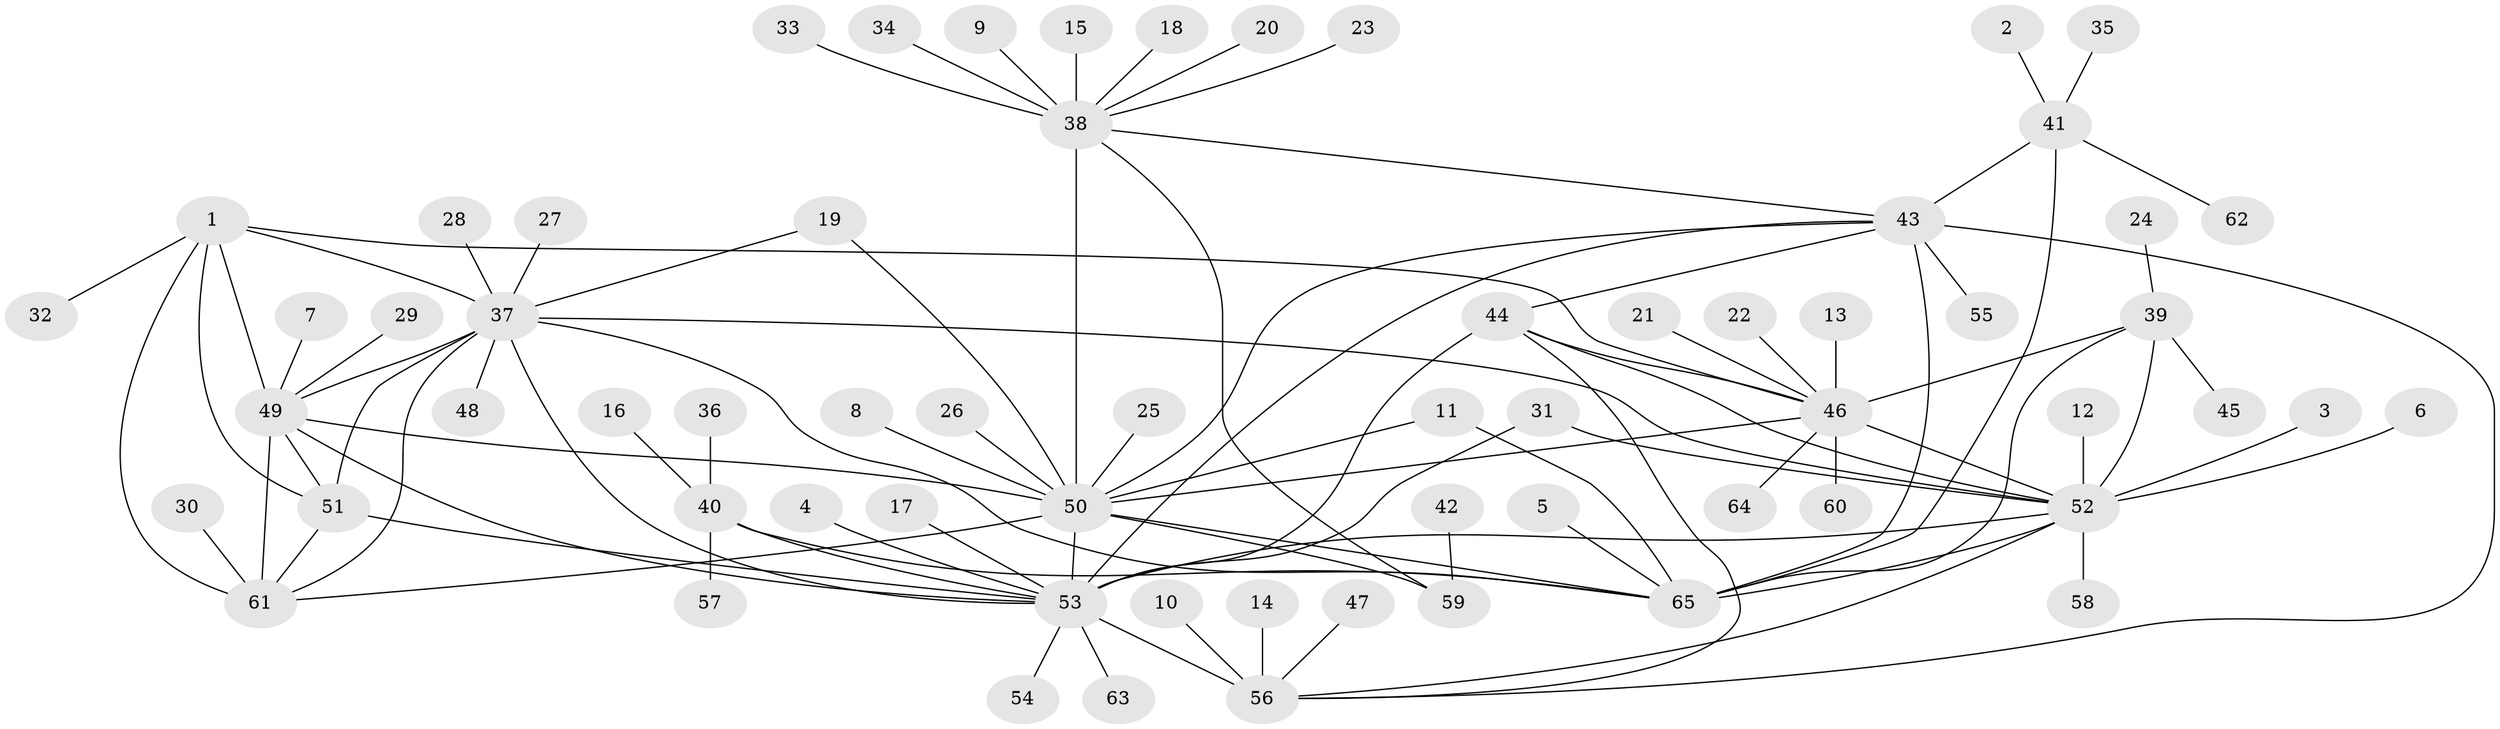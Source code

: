 // original degree distribution, {8: 0.06153846153846154, 7: 0.038461538461538464, 15: 0.007692307692307693, 5: 0.015384615384615385, 13: 0.015384615384615385, 14: 0.015384615384615385, 10: 0.03076923076923077, 6: 0.03076923076923077, 9: 0.015384615384615385, 12: 0.007692307692307693, 1: 0.5769230769230769, 2: 0.14615384615384616, 3: 0.038461538461538464}
// Generated by graph-tools (version 1.1) at 2025/50/03/09/25 03:50:38]
// undirected, 65 vertices, 96 edges
graph export_dot {
graph [start="1"]
  node [color=gray90,style=filled];
  1;
  2;
  3;
  4;
  5;
  6;
  7;
  8;
  9;
  10;
  11;
  12;
  13;
  14;
  15;
  16;
  17;
  18;
  19;
  20;
  21;
  22;
  23;
  24;
  25;
  26;
  27;
  28;
  29;
  30;
  31;
  32;
  33;
  34;
  35;
  36;
  37;
  38;
  39;
  40;
  41;
  42;
  43;
  44;
  45;
  46;
  47;
  48;
  49;
  50;
  51;
  52;
  53;
  54;
  55;
  56;
  57;
  58;
  59;
  60;
  61;
  62;
  63;
  64;
  65;
  1 -- 32 [weight=1.0];
  1 -- 37 [weight=2.0];
  1 -- 46 [weight=1.0];
  1 -- 49 [weight=2.0];
  1 -- 51 [weight=2.0];
  1 -- 61 [weight=2.0];
  2 -- 41 [weight=1.0];
  3 -- 52 [weight=1.0];
  4 -- 53 [weight=1.0];
  5 -- 65 [weight=1.0];
  6 -- 52 [weight=1.0];
  7 -- 49 [weight=1.0];
  8 -- 50 [weight=1.0];
  9 -- 38 [weight=1.0];
  10 -- 56 [weight=1.0];
  11 -- 50 [weight=1.0];
  11 -- 65 [weight=1.0];
  12 -- 52 [weight=1.0];
  13 -- 46 [weight=1.0];
  14 -- 56 [weight=1.0];
  15 -- 38 [weight=1.0];
  16 -- 40 [weight=1.0];
  17 -- 53 [weight=1.0];
  18 -- 38 [weight=1.0];
  19 -- 37 [weight=1.0];
  19 -- 50 [weight=1.0];
  20 -- 38 [weight=1.0];
  21 -- 46 [weight=1.0];
  22 -- 46 [weight=1.0];
  23 -- 38 [weight=1.0];
  24 -- 39 [weight=1.0];
  25 -- 50 [weight=1.0];
  26 -- 50 [weight=1.0];
  27 -- 37 [weight=1.0];
  28 -- 37 [weight=1.0];
  29 -- 49 [weight=1.0];
  30 -- 61 [weight=1.0];
  31 -- 52 [weight=1.0];
  31 -- 53 [weight=1.0];
  33 -- 38 [weight=1.0];
  34 -- 38 [weight=1.0];
  35 -- 41 [weight=1.0];
  36 -- 40 [weight=1.0];
  37 -- 48 [weight=1.0];
  37 -- 49 [weight=1.0];
  37 -- 51 [weight=1.0];
  37 -- 52 [weight=1.0];
  37 -- 53 [weight=1.0];
  37 -- 61 [weight=1.0];
  37 -- 65 [weight=1.0];
  38 -- 43 [weight=1.0];
  38 -- 50 [weight=4.0];
  38 -- 59 [weight=1.0];
  39 -- 45 [weight=1.0];
  39 -- 46 [weight=3.0];
  39 -- 52 [weight=6.0];
  39 -- 65 [weight=1.0];
  40 -- 53 [weight=1.0];
  40 -- 57 [weight=1.0];
  40 -- 65 [weight=1.0];
  41 -- 43 [weight=1.0];
  41 -- 62 [weight=1.0];
  41 -- 65 [weight=4.0];
  42 -- 59 [weight=1.0];
  43 -- 44 [weight=1.0];
  43 -- 50 [weight=1.0];
  43 -- 53 [weight=1.0];
  43 -- 55 [weight=1.0];
  43 -- 56 [weight=1.0];
  43 -- 65 [weight=4.0];
  44 -- 46 [weight=1.0];
  44 -- 52 [weight=1.0];
  44 -- 53 [weight=3.0];
  44 -- 56 [weight=1.0];
  46 -- 50 [weight=1.0];
  46 -- 52 [weight=2.0];
  46 -- 60 [weight=1.0];
  46 -- 64 [weight=1.0];
  47 -- 56 [weight=1.0];
  49 -- 50 [weight=1.0];
  49 -- 51 [weight=1.0];
  49 -- 53 [weight=1.0];
  49 -- 61 [weight=1.0];
  50 -- 53 [weight=1.0];
  50 -- 59 [weight=4.0];
  50 -- 61 [weight=1.0];
  50 -- 65 [weight=1.0];
  51 -- 53 [weight=1.0];
  51 -- 61 [weight=1.0];
  52 -- 53 [weight=3.0];
  52 -- 56 [weight=1.0];
  52 -- 58 [weight=1.0];
  52 -- 65 [weight=1.0];
  53 -- 54 [weight=1.0];
  53 -- 56 [weight=3.0];
  53 -- 63 [weight=1.0];
}
